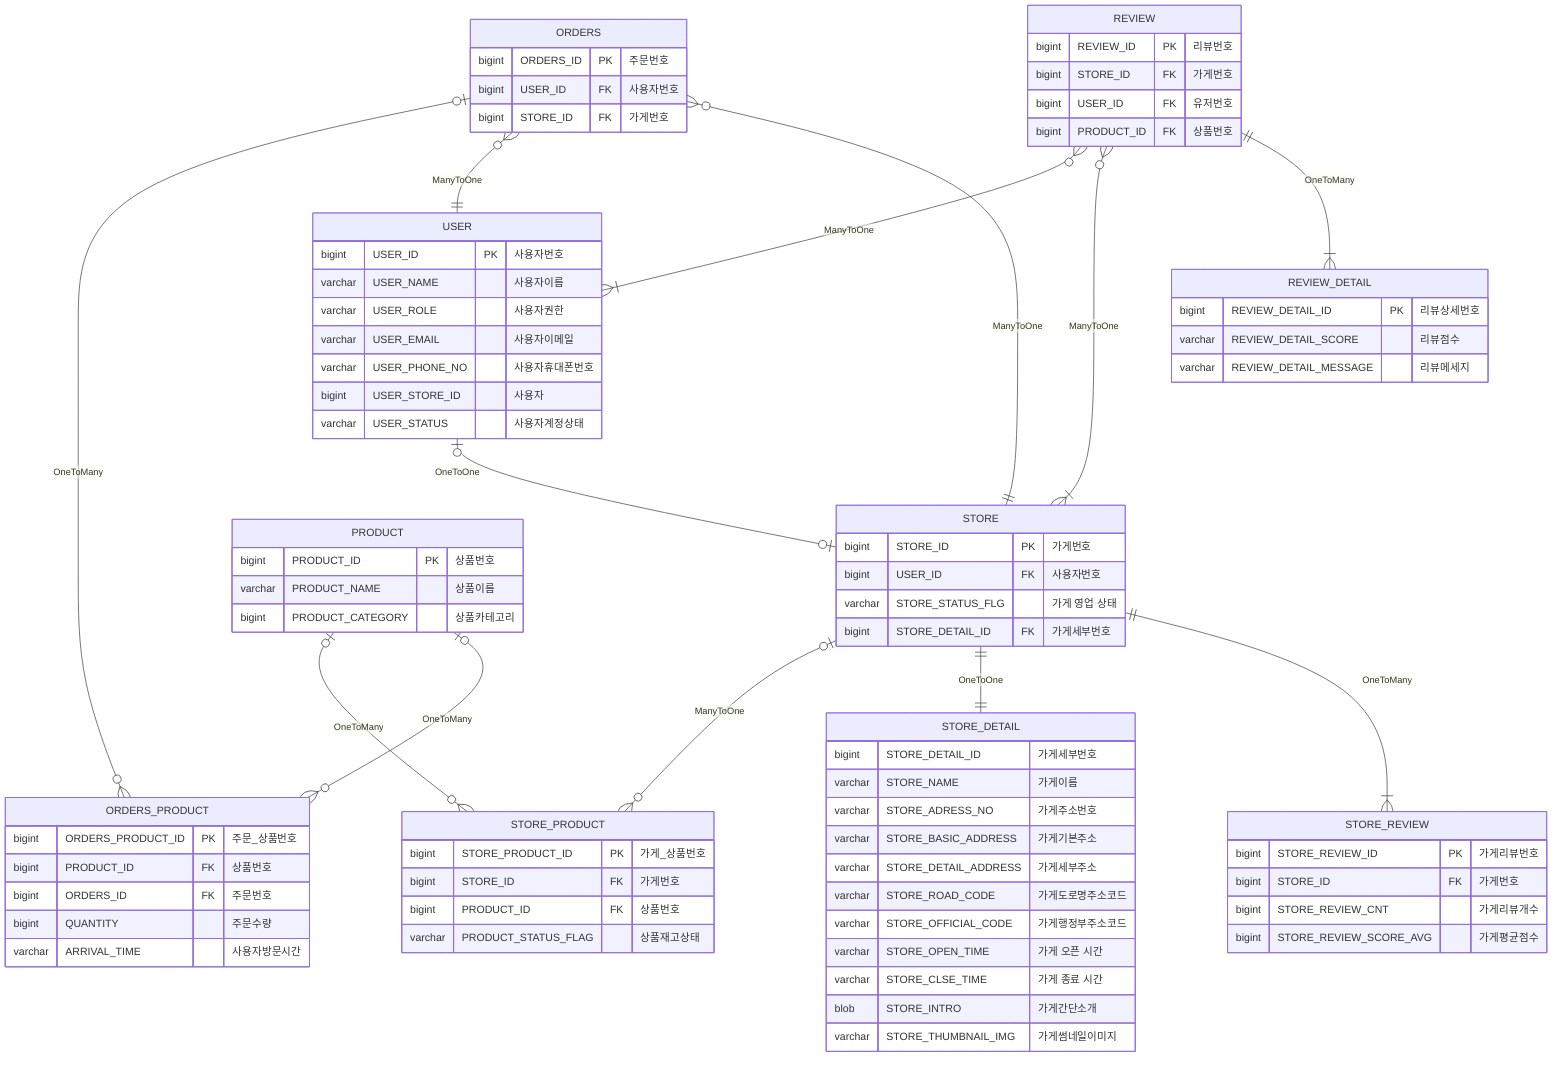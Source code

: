 erDiagram
    USER|o--o| STORE : OneToOne
    STORE|o--o{ STORE_PRODUCT : ManyToOne
    STORE||--|| STORE_DETAIL : OneToOne
    STORE||--|{ STORE_REVIEW : OneToMany
    PRODUCT|o--o{ STORE_PRODUCT : OneToMany
    ORDERS|o--o{ ORDERS_PRODUCT : OneToMany
    ORDERS}o--|| USER : ManyToOne
    ORDERS}o--|| STORE : ManyToOne
    PRODUCT|o--o{ ORDERS_PRODUCT : OneToMany
    REVIEW}o--|{ USER : ManyToOne
    REVIEW}o--|{ STORE : ManyToOne
    REVIEW||--|{ REVIEW_DETAIL : OneToMany


    USER{
        bigint USER_ID PK "사용자번호"
        varchar USER_NAME "사용자이름"
        varchar USER_ROLE "사용자권한"
        varchar USER_EMAIL "사용자이메일"
        varchar USER_PHONE_NO "사용자휴대폰번호"
        bigint USER_STORE_ID "사용자"
        varchar USER_STATUS	"사용자계정상태"
    }

    STORE{
        bigint STORE_ID PK "가게번호"
        bigint USER_ID FK "사용자번호"
        varchar STORE_STATUS_FLG "가게 영업 상태"
        bigint STORE_DETAIL_ID FK "가게세부번호"
    }

    STORE_DETAIL{
        bigint STORE_DETAIL_ID "가게세부번호"
        varchar STORE_NAME "가게이름"
        varchar STORE_ADRESS_NO "가게주소번호"
        varchar STORE_BASIC_ADDRESS "가게기본주소"
        varchar STORE_DETAIL_ADDRESS "가게세부주소"
        varchar STORE_ROAD_CODE "가게도로명주소코드"
        varchar STORE_OFFICIAL_CODE "가게행정부주소코드"
        varchar STORE_OPEN_TIME "가게 오픈 시간"
        varchar STORE_CLSE_TIME "가게 종료 시간"
        blob STORE_INTRO "가게간단소개"
        varchar STORE_THUMBNAIL_IMG "가게썸네일이미지"
    }

    STORE_PRODUCT{
        bigint STORE_PRODUCT_ID PK "가게_상품번호"
        bigint STORE_ID FK "가게번호"
        bigint PRODUCT_ID FK "상품번호"
        varchar PRODUCT_STATUS_FLAG "상품재고상태"
    }

    PRODUCT{
        bigint PRODUCT_ID PK "상품번호"
        varchar PRODUCT_NAME "상품이름"
        bigint PRODUCT_CATEGORY "상품카테고리"
    }

    ORDERS{
        bigint ORDERS_ID PK "주문번호"
        bigint USER_ID FK "사용자번호"
        bigint STORE_ID FK "가게번호"
    }


    ORDERS_PRODUCT{
        bigint ORDERS_PRODUCT_ID PK "주문_상품번호"
        bigint PRODUCT_ID FK "상품번호"
        bigint ORDERS_ID FK "주문번호"
        bigint QUANTITY "주문수량"
        varchar ARRIVAL_TIME "사용자방문시간"
    }

    STORE_REVIEW{
        bigint STORE_REVIEW_ID PK "가게리뷰번호"
        bigint STORE_ID FK "가게번호"
        bigint STORE_REVIEW_CNT "가게리뷰개수"
        bigint STORE_REVIEW_SCORE_AVG "가게평균점수"
    }

    REVIEW{
        bigint REVIEW_ID PK "리뷰번호"
        bigint STORE_ID FK "가게번호"
        bigint USER_ID FK "유저번호"
        bigint PRODUCT_ID FK "상품번호"
    }

    REVIEW_DETAIL{
        bigint REVIEW_DETAIL_ID PK "리뷰상세번호"
        varchar REVIEW_DETAIL_SCORE "리뷰점수"
        varchar REVIEW_DETAIL_MESSAGE "리뷰메세지"
    }